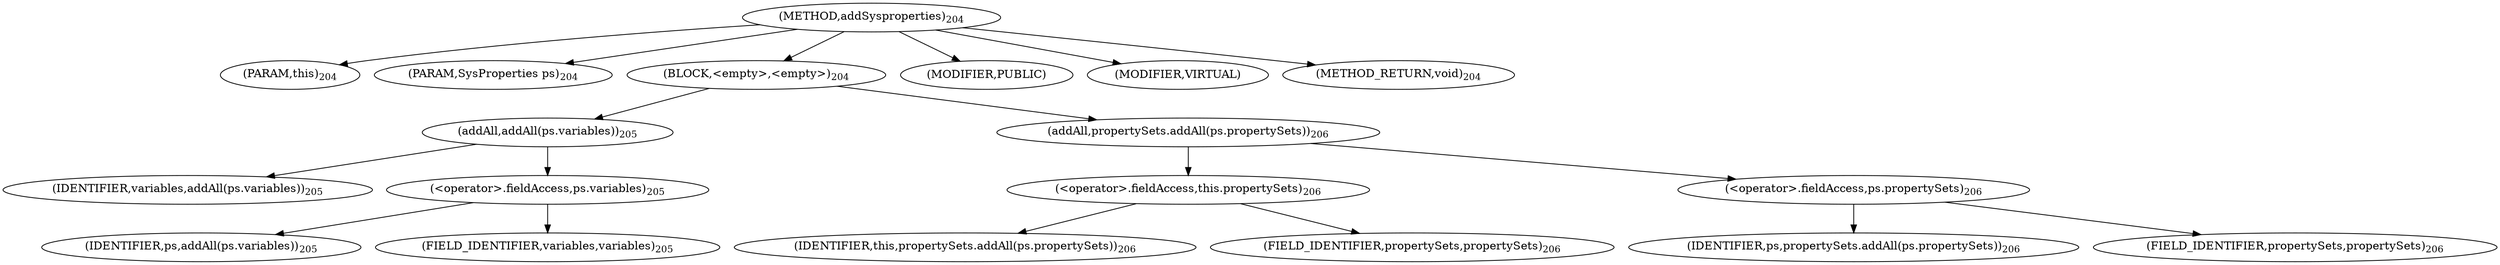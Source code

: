 digraph "addSysproperties" {  
"449" [label = <(METHOD,addSysproperties)<SUB>204</SUB>> ]
"450" [label = <(PARAM,this)<SUB>204</SUB>> ]
"451" [label = <(PARAM,SysProperties ps)<SUB>204</SUB>> ]
"452" [label = <(BLOCK,&lt;empty&gt;,&lt;empty&gt;)<SUB>204</SUB>> ]
"453" [label = <(addAll,addAll(ps.variables))<SUB>205</SUB>> ]
"454" [label = <(IDENTIFIER,variables,addAll(ps.variables))<SUB>205</SUB>> ]
"455" [label = <(&lt;operator&gt;.fieldAccess,ps.variables)<SUB>205</SUB>> ]
"456" [label = <(IDENTIFIER,ps,addAll(ps.variables))<SUB>205</SUB>> ]
"457" [label = <(FIELD_IDENTIFIER,variables,variables)<SUB>205</SUB>> ]
"458" [label = <(addAll,propertySets.addAll(ps.propertySets))<SUB>206</SUB>> ]
"459" [label = <(&lt;operator&gt;.fieldAccess,this.propertySets)<SUB>206</SUB>> ]
"460" [label = <(IDENTIFIER,this,propertySets.addAll(ps.propertySets))<SUB>206</SUB>> ]
"461" [label = <(FIELD_IDENTIFIER,propertySets,propertySets)<SUB>206</SUB>> ]
"462" [label = <(&lt;operator&gt;.fieldAccess,ps.propertySets)<SUB>206</SUB>> ]
"463" [label = <(IDENTIFIER,ps,propertySets.addAll(ps.propertySets))<SUB>206</SUB>> ]
"464" [label = <(FIELD_IDENTIFIER,propertySets,propertySets)<SUB>206</SUB>> ]
"465" [label = <(MODIFIER,PUBLIC)> ]
"466" [label = <(MODIFIER,VIRTUAL)> ]
"467" [label = <(METHOD_RETURN,void)<SUB>204</SUB>> ]
  "449" -> "450" 
  "449" -> "451" 
  "449" -> "452" 
  "449" -> "465" 
  "449" -> "466" 
  "449" -> "467" 
  "452" -> "453" 
  "452" -> "458" 
  "453" -> "454" 
  "453" -> "455" 
  "455" -> "456" 
  "455" -> "457" 
  "458" -> "459" 
  "458" -> "462" 
  "459" -> "460" 
  "459" -> "461" 
  "462" -> "463" 
  "462" -> "464" 
}
